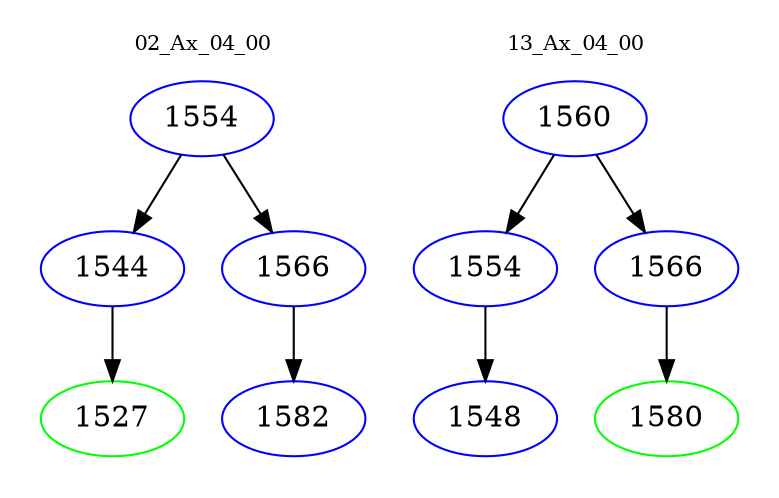 digraph{
subgraph cluster_0 {
color = white
label = "02_Ax_04_00";
fontsize=10;
T0_1554 [label="1554", color="blue"]
T0_1554 -> T0_1544 [color="black"]
T0_1544 [label="1544", color="blue"]
T0_1544 -> T0_1527 [color="black"]
T0_1527 [label="1527", color="green"]
T0_1554 -> T0_1566 [color="black"]
T0_1566 [label="1566", color="blue"]
T0_1566 -> T0_1582 [color="black"]
T0_1582 [label="1582", color="blue"]
}
subgraph cluster_1 {
color = white
label = "13_Ax_04_00";
fontsize=10;
T1_1560 [label="1560", color="blue"]
T1_1560 -> T1_1554 [color="black"]
T1_1554 [label="1554", color="blue"]
T1_1554 -> T1_1548 [color="black"]
T1_1548 [label="1548", color="blue"]
T1_1560 -> T1_1566 [color="black"]
T1_1566 [label="1566", color="blue"]
T1_1566 -> T1_1580 [color="black"]
T1_1580 [label="1580", color="green"]
}
}
